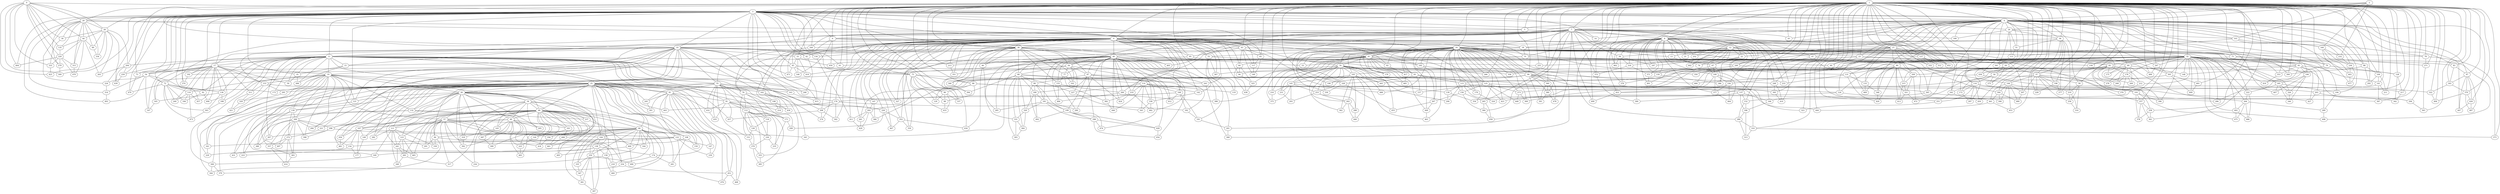 graph G {
0;
1;
2;
3;
4;
5;
6;
7;
8;
9;
10;
11;
12;
13;
14;
15;
16;
17;
18;
19;
20;
21;
22;
23;
24;
25;
26;
27;
28;
29;
30;
31;
32;
33;
34;
35;
36;
37;
38;
39;
40;
41;
42;
43;
44;
45;
46;
47;
48;
49;
50;
51;
52;
53;
54;
55;
56;
57;
58;
59;
60;
61;
62;
63;
64;
65;
66;
67;
68;
69;
70;
71;
72;
73;
74;
75;
76;
77;
78;
79;
80;
81;
82;
83;
84;
85;
86;
87;
88;
89;
90;
91;
92;
93;
94;
95;
96;
97;
98;
99;
100;
101;
102;
103;
104;
105;
106;
107;
108;
109;
110;
111;
112;
113;
114;
115;
116;
117;
118;
119;
120;
121;
122;
123;
124;
125;
126;
127;
128;
129;
130;
131;
132;
133;
134;
135;
136;
137;
138;
139;
140;
141;
142;
143;
144;
145;
146;
147;
148;
149;
150;
151;
152;
153;
154;
155;
156;
157;
158;
159;
160;
161;
162;
163;
164;
165;
166;
167;
168;
169;
170;
171;
172;
173;
174;
175;
176;
177;
178;
179;
180;
181;
182;
183;
184;
185;
186;
187;
188;
189;
190;
191;
192;
193;
194;
195;
196;
197;
198;
199;
200;
201;
202;
203;
204;
205;
206;
207;
208;
209;
210;
211;
212;
213;
214;
215;
216;
217;
218;
219;
220;
221;
222;
223;
224;
225;
226;
227;
228;
229;
230;
231;
232;
233;
234;
235;
236;
237;
238;
239;
240;
241;
242;
243;
244;
245;
246;
247;
248;
249;
250;
251;
252;
253;
254;
255;
256;
257;
258;
259;
260;
261;
262;
263;
264;
265;
266;
267;
268;
269;
270;
271;
272;
273;
274;
275;
276;
277;
278;
279;
280;
281;
282;
283;
284;
285;
286;
287;
288;
289;
290;
291;
292;
293;
294;
295;
296;
297;
298;
299;
300;
301;
302;
303;
304;
305;
306;
307;
308;
309;
310;
311;
312;
313;
314;
315;
316;
317;
318;
319;
320;
321;
322;
323;
324;
325;
326;
327;
328;
329;
330;
331;
332;
333;
334;
335;
336;
337;
338;
339;
340;
341;
342;
343;
344;
345;
346;
347;
348;
349;
350;
351;
352;
353;
354;
355;
356;
357;
358;
359;
360;
361;
362;
363;
364;
365;
366;
367;
368;
369;
370;
371;
372;
373;
374;
375;
376;
377;
378;
379;
380;
381;
382;
383;
384;
385;
386;
387;
388;
389;
390;
391;
392;
393;
394;
395;
396;
397;
398;
399;
400;
401;
402;
403;
404;
405;
406;
407;
408;
409;
410;
411;
412;
413;
414;
415;
416;
417;
418;
419;
420;
421;
422;
423;
424;
425;
426;
427;
428;
429;
430;
431;
432;
433;
434;
435;
436;
437;
438;
439;
440;
441;
442;
443;
444;
445;
446;
447;
448;
449;
450;
451;
452;
453;
454;
455;
456;
457;
458;
459;
460;
461;
462;
463;
464;
465;
466;
467;
468;
469;
470;
471;
472;
473;
474;
475;
476;
477;
478;
479;
480;
481;
482;
483;
484;
485;
486;
487;
488;
489;
490;
491;
492;
493;
494;
495;
496;
497;
498;
499;
0--3 ;
0--20 ;
0--28 ;
0--30 ;
0--44 ;
0--135 ;
0--220 ;
0--279 ;
0--309 ;
0--333 ;
0--404 ;
0--425 ;
1--3 ;
1--4 ;
1--5 ;
1--6 ;
1--7 ;
1--8 ;
1--9 ;
1--10 ;
1--16 ;
1--18 ;
1--20 ;
1--23 ;
1--27 ;
1--29 ;
1--31 ;
1--32 ;
1--33 ;
1--36 ;
1--37 ;
1--38 ;
1--41 ;
1--43 ;
1--45 ;
1--50 ;
1--58 ;
1--60 ;
1--61 ;
1--63 ;
1--65 ;
1--71 ;
1--73 ;
1--75 ;
1--78 ;
1--79 ;
1--83 ;
1--85 ;
1--86 ;
1--88 ;
1--90 ;
1--93 ;
1--95 ;
1--96 ;
1--97 ;
1--109 ;
1--116 ;
1--127 ;
1--128 ;
1--137 ;
1--141 ;
1--144 ;
1--152 ;
1--159 ;
1--166 ;
1--183 ;
1--193 ;
1--196 ;
1--203 ;
1--211 ;
1--213 ;
1--216 ;
1--217 ;
1--238 ;
1--242 ;
1--247 ;
1--248 ;
1--249 ;
1--251 ;
1--255 ;
1--257 ;
1--258 ;
1--266 ;
1--271 ;
1--277 ;
1--280 ;
1--292 ;
1--294 ;
1--300 ;
1--310 ;
1--312 ;
1--322 ;
1--323 ;
1--328 ;
1--337 ;
1--353 ;
1--360 ;
1--361 ;
1--363 ;
1--365 ;
1--370 ;
1--373 ;
1--380 ;
1--387 ;
1--395 ;
1--396 ;
1--401 ;
1--419 ;
1--441 ;
1--444 ;
1--450 ;
1--452 ;
1--453 ;
1--462 ;
1--489 ;
1--494 ;
2--3 ;
2--4 ;
2--24 ;
2--103 ;
2--160 ;
2--232 ;
3--4 ;
3--5 ;
3--6 ;
3--7 ;
3--9 ;
3--10 ;
3--11 ;
3--14 ;
3--17 ;
3--20 ;
3--24 ;
3--28 ;
3--35 ;
3--36 ;
3--38 ;
3--42 ;
3--45 ;
3--52 ;
3--54 ;
3--58 ;
3--61 ;
3--63 ;
3--72 ;
3--73 ;
3--75 ;
3--134 ;
3--163 ;
3--189 ;
3--192 ;
3--204 ;
3--221 ;
3--224 ;
3--244 ;
3--259 ;
3--279 ;
3--309 ;
3--374 ;
3--404 ;
3--415 ;
3--457 ;
3--471 ;
3--479 ;
4--5 ;
4--6 ;
4--7 ;
4--8 ;
4--12 ;
4--14 ;
4--22 ;
4--23 ;
4--24 ;
4--27 ;
4--29 ;
4--32 ;
4--43 ;
4--51 ;
4--69 ;
4--79 ;
4--80 ;
4--83 ;
4--88 ;
4--95 ;
4--97 ;
4--103 ;
4--106 ;
4--109 ;
4--124 ;
4--131 ;
4--160 ;
4--189 ;
4--194 ;
4--209 ;
4--215 ;
4--232 ;
4--236 ;
4--252 ;
4--269 ;
4--275 ;
4--348 ;
4--407 ;
4--426 ;
4--436 ;
4--442 ;
4--447 ;
4--472 ;
5--50 ;
5--374 ;
6--18 ;
6--33 ;
6--53 ;
6--85 ;
6--146 ;
6--459 ;
7--8 ;
7--9 ;
7--12 ;
7--13 ;
7--14 ;
7--15 ;
7--16 ;
7--21 ;
7--39 ;
7--40 ;
7--42 ;
7--43 ;
7--56 ;
7--201 ;
7--233 ;
7--244 ;
7--247 ;
7--248 ;
7--260 ;
7--265 ;
7--358 ;
7--372 ;
7--384 ;
7--388 ;
7--405 ;
7--410 ;
7--499 ;
8--12 ;
8--13 ;
8--21 ;
8--22 ;
8--27 ;
8--39 ;
8--47 ;
8--67 ;
8--78 ;
8--100 ;
8--137 ;
8--159 ;
8--187 ;
8--252 ;
8--276 ;
8--318 ;
8--332 ;
8--336 ;
8--371 ;
8--372 ;
8--377 ;
8--390 ;
8--422 ;
8--462 ;
8--491 ;
8--499 ;
9--10 ;
9--11 ;
9--15 ;
9--16 ;
9--18 ;
9--31 ;
9--38 ;
9--40 ;
9--41 ;
9--46 ;
9--52 ;
9--55 ;
9--62 ;
9--63 ;
9--64 ;
9--70 ;
9--71 ;
9--76 ;
9--90 ;
9--94 ;
9--114 ;
9--119 ;
9--125 ;
9--134 ;
9--142 ;
9--162 ;
9--168 ;
9--170 ;
9--176 ;
9--190 ;
9--195 ;
9--197 ;
9--198 ;
9--202 ;
9--208 ;
9--213 ;
9--219 ;
9--226 ;
9--243 ;
9--249 ;
9--261 ;
9--274 ;
9--302 ;
9--327 ;
9--351 ;
9--352 ;
9--359 ;
9--367 ;
9--411 ;
9--434 ;
9--438 ;
9--467 ;
10--11 ;
10--17 ;
10--19 ;
10--23 ;
10--25 ;
10--26 ;
10--33 ;
10--42 ;
10--55 ;
10--121 ;
10--134 ;
10--153 ;
10--162 ;
10--163 ;
10--200 ;
10--221 ;
10--246 ;
10--282 ;
10--284 ;
10--298 ;
10--307 ;
10--345 ;
11--15 ;
11--17 ;
11--19 ;
11--25 ;
11--35 ;
11--54 ;
11--55 ;
11--59 ;
11--81 ;
11--91 ;
11--92 ;
11--136 ;
11--173 ;
11--176 ;
11--182 ;
11--188 ;
11--197 ;
11--204 ;
11--208 ;
11--259 ;
11--301 ;
11--311 ;
11--406 ;
11--421 ;
11--437 ;
11--443 ;
11--496 ;
12--13 ;
12--21 ;
12--22 ;
12--39 ;
12--47 ;
12--67 ;
12--74 ;
12--78 ;
12--100 ;
12--131 ;
12--187 ;
12--233 ;
12--252 ;
12--442 ;
13--74 ;
15--35 ;
15--496 ;
16--32 ;
16--41 ;
16--52 ;
16--62 ;
16--69 ;
16--70 ;
16--82 ;
16--93 ;
16--105 ;
16--115 ;
16--125 ;
16--139 ;
16--156 ;
16--157 ;
16--170 ;
16--179 ;
16--185 ;
16--195 ;
16--222 ;
16--265 ;
16--266 ;
16--267 ;
16--273 ;
16--305 ;
16--323 ;
16--327 ;
16--328 ;
16--330 ;
16--350 ;
16--354 ;
16--358 ;
16--360 ;
16--365 ;
16--369 ;
16--402 ;
16--417 ;
16--423 ;
16--449 ;
16--455 ;
16--458 ;
16--463 ;
16--466 ;
16--488 ;
16--489 ;
17--19 ;
17--54 ;
17--59 ;
17--72 ;
17--92 ;
17--110 ;
17--136 ;
17--153 ;
17--165 ;
17--167 ;
17--188 ;
17--192 ;
17--240 ;
17--311 ;
17--406 ;
17--457 ;
18--31 ;
18--53 ;
18--71 ;
18--94 ;
18--257 ;
19--25 ;
19--26 ;
19--34 ;
19--57 ;
19--110 ;
19--121 ;
19--130 ;
19--132 ;
19--153 ;
19--161 ;
19--165 ;
19--200 ;
19--229 ;
19--284 ;
19--295 ;
19--308 ;
19--357 ;
19--398 ;
20--28 ;
20--30 ;
20--44 ;
20--65 ;
20--89 ;
20--117 ;
20--135 ;
20--224 ;
20--314 ;
20--315 ;
20--334 ;
20--493 ;
22--67 ;
22--74 ;
22--386 ;
23--29 ;
23--60 ;
23--83 ;
23--298 ;
23--345 ;
24--36 ;
24--51 ;
24--103 ;
24--113 ;
24--189 ;
24--341 ;
25--26 ;
25--34 ;
25--48 ;
25--66 ;
25--81 ;
25--84 ;
25--104 ;
25--107 ;
25--111 ;
25--122 ;
25--132 ;
25--138 ;
25--147 ;
25--149 ;
25--150 ;
25--154 ;
25--161 ;
25--162 ;
25--163 ;
25--164 ;
25--169 ;
25--174 ;
25--214 ;
25--223 ;
25--245 ;
25--254 ;
25--282 ;
25--295 ;
25--308 ;
25--344 ;
25--379 ;
25--430 ;
25--431 ;
25--451 ;
25--468 ;
26--34 ;
26--48 ;
26--49 ;
26--107 ;
26--120 ;
26--121 ;
26--130 ;
26--132 ;
26--205 ;
26--237 ;
26--287 ;
26--319 ;
26--392 ;
26--408 ;
26--456 ;
26--481 ;
27--47 ;
27--80 ;
27--127 ;
27--133 ;
27--209 ;
27--312 ;
27--318 ;
27--332 ;
27--336 ;
27--371 ;
27--452 ;
28--30 ;
28--44 ;
28--89 ;
28--204 ;
28--263 ;
28--334 ;
28--425 ;
28--439 ;
29--37 ;
29--50 ;
29--116 ;
29--172 ;
29--242 ;
29--275 ;
29--297 ;
30--333 ;
31--53 ;
31--60 ;
31--61 ;
31--238 ;
32--69 ;
32--79 ;
32--82 ;
32--95 ;
32--105 ;
32--106 ;
32--115 ;
32--124 ;
32--148 ;
32--175 ;
32--178 ;
32--185 ;
32--194 ;
32--212 ;
32--222 ;
32--238 ;
32--247 ;
32--264 ;
32--273 ;
32--286 ;
32--289 ;
32--305 ;
32--326 ;
32--350 ;
32--353 ;
32--401 ;
32--402 ;
32--409 ;
32--416 ;
32--436 ;
32--445 ;
32--448 ;
32--475 ;
32--498 ;
33--45 ;
33--146 ;
33--419 ;
33--459 ;
34--48 ;
34--49 ;
34--57 ;
34--101 ;
34--108 ;
34--143 ;
34--205 ;
34--319 ;
34--456 ;
34--461 ;
35--59 ;
35--496 ;
36--37 ;
36--51 ;
36--196 ;
36--210 ;
36--228 ;
36--244 ;
36--277 ;
37--58 ;
37--144 ;
37--193 ;
37--196 ;
37--207 ;
37--210 ;
37--228 ;
37--256 ;
37--304 ;
38--40 ;
38--46 ;
38--56 ;
38--68 ;
38--76 ;
38--77 ;
38--86 ;
38--87 ;
38--102 ;
38--155 ;
38--346 ;
38--359 ;
38--394 ;
38--405 ;
39--187 ;
39--276 ;
39--318 ;
39--462 ;
40--46 ;
40--56 ;
40--68 ;
40--77 ;
40--87 ;
40--99 ;
40--114 ;
40--155 ;
40--168 ;
40--181 ;
40--191 ;
40--201 ;
40--219 ;
40--243 ;
40--260 ;
40--285 ;
40--290 ;
40--331 ;
40--338 ;
40--368 ;
40--382 ;
40--388 ;
40--405 ;
40--412 ;
40--424 ;
40--446 ;
40--482 ;
40--484 ;
41--62 ;
41--64 ;
41--70 ;
41--82 ;
41--141 ;
41--144 ;
41--145 ;
41--179 ;
41--195 ;
41--207 ;
41--213 ;
41--216 ;
41--231 ;
41--304 ;
41--306 ;
41--325 ;
41--351 ;
41--375 ;
41--417 ;
41--449 ;
41--485 ;
42--246 ;
44--89 ;
44--135 ;
44--220 ;
44--263 ;
44--315 ;
44--470 ;
45--73 ;
45--75 ;
45--146 ;
45--192 ;
45--396 ;
45--419 ;
45--471 ;
46--285 ;
46--434 ;
47--80 ;
47--469 ;
47--491 ;
48--49 ;
48--57 ;
48--66 ;
48--101 ;
48--108 ;
48--111 ;
48--120 ;
48--123 ;
48--143 ;
48--150 ;
48--225 ;
48--234 ;
48--237 ;
48--241 ;
48--283 ;
48--317 ;
48--356 ;
48--399 ;
48--400 ;
48--408 ;
48--418 ;
48--461 ;
48--465 ;
48--483 ;
48--495 ;
49--101 ;
49--107 ;
49--143 ;
49--149 ;
49--205 ;
49--225 ;
49--287 ;
49--392 ;
49--399 ;
49--418 ;
49--483 ;
50--116 ;
50--172 ;
50--275 ;
50--322 ;
51--113 ;
51--341 ;
52--119 ;
52--142 ;
52--249 ;
52--367 ;
54--72 ;
54--167 ;
54--173 ;
54--224 ;
54--314 ;
54--493 ;
55--76 ;
55--81 ;
55--91 ;
55--112 ;
55--118 ;
55--151 ;
55--173 ;
55--198 ;
55--226 ;
55--245 ;
55--355 ;
55--432 ;
55--435 ;
56--68 ;
56--77 ;
56--87 ;
56--102 ;
56--227 ;
56--346 ;
56--412 ;
57--66 ;
57--84 ;
57--104 ;
57--111 ;
57--123 ;
57--138 ;
57--158 ;
57--234 ;
57--291 ;
57--317 ;
57--339 ;
57--356 ;
58--210 ;
58--256 ;
58--316 ;
62--417 ;
63--64 ;
63--65 ;
63--85 ;
63--117 ;
63--127 ;
63--140 ;
63--271 ;
63--471 ;
64--94 ;
64--325 ;
64--438 ;
65--117 ;
65--140 ;
66--84 ;
66--104 ;
66--108 ;
66--158 ;
66--164 ;
66--174 ;
66--218 ;
66--250 ;
66--281 ;
66--335 ;
66--347 ;
66--356 ;
66--381 ;
66--400 ;
66--460 ;
66--490 ;
67--100 ;
67--159 ;
67--386 ;
68--99 ;
68--114 ;
68--180 ;
68--227 ;
68--243 ;
68--320 ;
68--331 ;
68--346 ;
68--364 ;
68--393 ;
68--394 ;
69--148 ;
69--175 ;
69--178 ;
69--264 ;
69--268 ;
69--269 ;
69--278 ;
69--369 ;
70--90 ;
70--93 ;
70--105 ;
70--139 ;
70--145 ;
70--179 ;
70--190 ;
70--206 ;
70--231 ;
70--253 ;
70--262 ;
70--330 ;
70--352 ;
70--358 ;
70--362 ;
70--445 ;
70--485 ;
71--88 ;
71--255 ;
71--300 ;
72--92 ;
72--110 ;
72--136 ;
72--184 ;
72--240 ;
72--303 ;
72--473 ;
72--479 ;
73--479 ;
75--86 ;
75--96 ;
75--98 ;
75--129 ;
75--310 ;
75--337 ;
75--433 ;
76--112 ;
76--118 ;
76--126 ;
76--171 ;
76--327 ;
77--102 ;
77--155 ;
77--382 ;
78--271 ;
78--373 ;
79--128 ;
79--286 ;
80--131 ;
80--133 ;
80--209 ;
80--215 ;
80--321 ;
80--348 ;
80--413 ;
80--420 ;
80--469 ;
81--91 ;
81--122 ;
81--147 ;
81--239 ;
81--245 ;
81--301 ;
81--432 ;
81--443 ;
81--451 ;
81--468 ;
81--476 ;
82--175 ;
82--178 ;
82--212 ;
82--268 ;
82--278 ;
82--350 ;
82--376 ;
82--436 ;
82--466 ;
83--97 ;
83--183 ;
84--218 ;
84--291 ;
84--339 ;
84--379 ;
85--255 ;
85--459 ;
86--96 ;
86--98 ;
86--129 ;
86--137 ;
86--203 ;
86--427 ;
87--99 ;
87--180 ;
87--199 ;
87--296 ;
87--424 ;
87--428 ;
87--454 ;
87--474 ;
88--109 ;
88--292 ;
88--300 ;
89--334 ;
90--190 ;
90--202 ;
90--248 ;
90--261 ;
90--360 ;
90--366 ;
90--380 ;
90--391 ;
90--395 ;
90--444 ;
90--478 ;
91--112 ;
91--171 ;
91--226 ;
91--299 ;
91--432 ;
91--435 ;
91--437 ;
92--184 ;
92--406 ;
93--115 ;
93--125 ;
93--157 ;
93--328 ;
94--325 ;
95--106 ;
95--128 ;
95--148 ;
95--166 ;
95--203 ;
95--353 ;
95--416 ;
95--427 ;
96--98 ;
96--129 ;
96--337 ;
96--433 ;
97--183 ;
97--370 ;
97--426 ;
97--447 ;
97--487 ;
98--433 ;
99--180 ;
99--181 ;
99--199 ;
99--492 ;
100--336 ;
100--377 ;
100--422 ;
100--464 ;
101--120 ;
101--408 ;
103--113 ;
103--160 ;
103--403 ;
104--138 ;
104--164 ;
104--250 ;
104--335 ;
105--145 ;
105--253 ;
105--262 ;
105--288 ;
105--362 ;
105--440 ;
105--445 ;
105--463 ;
105--488 ;
106--185 ;
106--326 ;
106--340 ;
106--407 ;
107--122 ;
107--149 ;
107--154 ;
107--177 ;
107--456 ;
107--481 ;
108--150 ;
108--281 ;
108--400 ;
109--141 ;
109--211 ;
109--292 ;
110--184 ;
110--240 ;
110--457 ;
110--473 ;
111--123 ;
111--169 ;
111--241 ;
111--282 ;
111--339 ;
111--349 ;
112--118 ;
112--126 ;
112--151 ;
112--171 ;
112--230 ;
112--235 ;
112--270 ;
112--355 ;
112--385 ;
113--341 ;
114--119 ;
114--142 ;
114--168 ;
114--219 ;
114--227 ;
114--338 ;
114--343 ;
114--446 ;
115--124 ;
115--139 ;
115--156 ;
115--170 ;
115--206 ;
115--324 ;
116--172 ;
116--217 ;
116--242 ;
116--251 ;
116--297 ;
116--342 ;
116--450 ;
117--140 ;
118--126 ;
118--230 ;
120--225 ;
121--130 ;
122--147 ;
122--154 ;
122--161 ;
122--229 ;
122--239 ;
122--476 ;
123--241 ;
123--283 ;
123--291 ;
123--465 ;
124--286 ;
124--324 ;
125--156 ;
125--157 ;
125--273 ;
125--365 ;
125--423 ;
125--448 ;
126--151 ;
126--230 ;
127--312 ;
127--332 ;
127--452 ;
128--217 ;
128--342 ;
130--200 ;
130--272 ;
130--389 ;
130--497 ;
131--133 ;
131--233 ;
131--420 ;
132--223 ;
132--237 ;
132--254 ;
132--431 ;
133--348 ;
133--469 ;
134--411 ;
135--220 ;
136--165 ;
136--188 ;
136--303 ;
137--152 ;
137--166 ;
137--186 ;
137--390 ;
138--158 ;
138--169 ;
138--174 ;
138--250 ;
138--397 ;
138--431 ;
139--206 ;
139--354 ;
141--152 ;
141--211 ;
141--387 ;
142--338 ;
143--287 ;
143--319 ;
144--193 ;
144--207 ;
144--304 ;
144--306 ;
144--441 ;
144--453 ;
144--480 ;
145--216 ;
145--231 ;
145--253 ;
145--293 ;
145--375 ;
145--488 ;
147--239 ;
149--177 ;
151--270 ;
152--186 ;
152--280 ;
153--246 ;
153--295 ;
153--311 ;
153--329 ;
154--177 ;
154--223 ;
155--260 ;
155--290 ;
155--484 ;
156--265 ;
156--267 ;
156--384 ;
158--218 ;
158--234 ;
158--460 ;
159--276 ;
159--386 ;
160--232 ;
160--236 ;
160--403 ;
160--477 ;
161--229 ;
162--198 ;
162--214 ;
162--274 ;
162--430 ;
163--415 ;
165--167 ;
166--186 ;
168--176 ;
168--182 ;
168--191 ;
168--197 ;
168--412 ;
169--308 ;
170--324 ;
171--235 ;
171--299 ;
172--297 ;
174--254 ;
174--281 ;
176--182 ;
176--208 ;
176--302 ;
176--443 ;
178--212 ;
178--268 ;
178--269 ;
178--278 ;
178--376 ;
180--181 ;
180--320 ;
180--492 ;
181--199 ;
181--285 ;
181--290 ;
181--296 ;
181--320 ;
182--191 ;
183--322 ;
183--370 ;
185--194 ;
185--222 ;
185--326 ;
185--340 ;
185--407 ;
186--280 ;
186--313 ;
188--303 ;
191--201 ;
192--374 ;
193--257 ;
193--258 ;
193--378 ;
193--396 ;
194--289 ;
195--266 ;
195--267 ;
196--228 ;
196--277 ;
197--202 ;
197--366 ;
198--214 ;
198--430 ;
199--296 ;
199--428 ;
199--474 ;
199--492 ;
200--221 ;
200--272 ;
200--284 ;
200--298 ;
200--307 ;
200--357 ;
200--383 ;
200--389 ;
200--398 ;
200--497 ;
201--368 ;
202--261 ;
202--366 ;
202--411 ;
202--429 ;
203--294 ;
203--427 ;
204--259 ;
204--263 ;
204--439 ;
207--480 ;
208--274 ;
208--302 ;
208--437 ;
209--215 ;
209--321 ;
209--472 ;
210--256 ;
210--316 ;
212--376 ;
213--351 ;
215--321 ;
215--413 ;
216--375 ;
217--342 ;
218--460 ;
219--382 ;
219--424 ;
219--482 ;
220--279 ;
220--315 ;
220--333 ;
220--404 ;
220--470 ;
221--272 ;
222--264 ;
222--486 ;
224--314 ;
225--483 ;
226--299 ;
226--352 ;
226--467 ;
227--343 ;
230--235 ;
230--270 ;
231--293 ;
232--236 ;
236--403 ;
236--477 ;
237--495 ;
241--283 ;
241--349 ;
241--465 ;
242--251 ;
242--450 ;
243--368 ;
244--415 ;
245--301 ;
247--305 ;
247--489 ;
248--395 ;
248--410 ;
249--294 ;
249--367 ;
250--335 ;
250--347 ;
250--381 ;
250--397 ;
250--490 ;
251--323 ;
252--442 ;
253--262 ;
253--288 ;
253--293 ;
254--344 ;
254--451 ;
256--316 ;
257--258 ;
257--361 ;
257--378 ;
258--361 ;
258--378 ;
259--439 ;
260--388 ;
260--484 ;
261--429 ;
262--288 ;
262--362 ;
262--440 ;
264--289 ;
264--402 ;
264--475 ;
264--486 ;
265--384 ;
265--458 ;
267--449 ;
267--455 ;
270--355 ;
270--385 ;
271--363 ;
272--357 ;
272--383 ;
272--414 ;
272--497 ;
273--369 ;
273--448 ;
279--309 ;
280--310 ;
280--313 ;
283--317 ;
283--349 ;
287--399 ;
288--440 ;
289--498 ;
294--363 ;
295--329 ;
296--428 ;
296--454 ;
296--474 ;
298--307 ;
298--345 ;
298--398 ;
303--473 ;
304--306 ;
304--441 ;
304--480 ;
305--354 ;
305--401 ;
305--409 ;
307--389 ;
308--344 ;
308--379 ;
310--313 ;
310--373 ;
311--329 ;
311--421 ;
314--493 ;
315--470 ;
318--371 ;
318--372 ;
319--392 ;
320--331 ;
320--364 ;
321--413 ;
321--472 ;
322--494 ;
325--438 ;
326--340 ;
328--330 ;
328--455 ;
329--421 ;
331--364 ;
331--393 ;
333--425 ;
335--347 ;
336--377 ;
336--422 ;
336--464 ;
338--343 ;
338--482 ;
346--394 ;
347--381 ;
348--420 ;
352--359 ;
352--434 ;
352--467 ;
353--416 ;
355--385 ;
356--418 ;
357--383 ;
357--414 ;
360--380 ;
360--391 ;
360--478 ;
364--393 ;
365--387 ;
365--423 ;
370--426 ;
370--487 ;
370--494 ;
371--491 ;
372--390 ;
377--464 ;
380--391 ;
380--478 ;
381--397 ;
382--446 ;
383--414 ;
384--458 ;
395--410 ;
400--490 ;
400--495 ;
401--409 ;
402--475 ;
402--486 ;
403--477 ;
408--461 ;
411--429 ;
417--485 ;
422--499 ;
426--447 ;
426--487 ;
428--454 ;
432--435 ;
436--466 ;
436--498 ;
441--444 ;
441--453 ;
449--463 ;
451--468 ;
451--476 ;
456--481 ;
}
